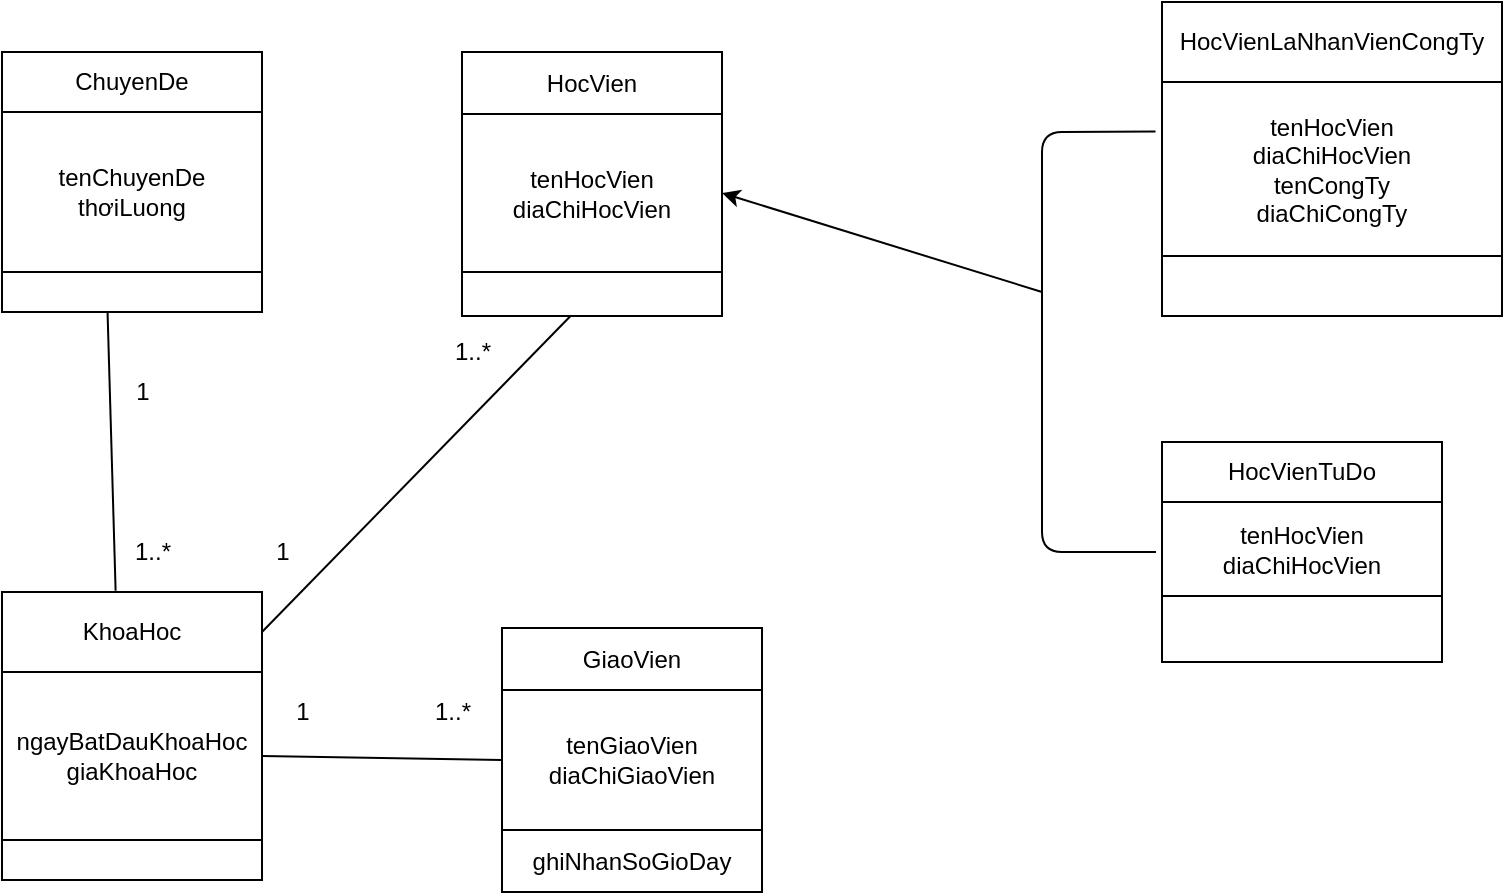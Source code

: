 <mxfile version="13.7.7" type="github">
  <diagram id="WvHL3-1CXgbxKrX7QCtm" name="Page-1">
    <mxGraphModel dx="1038" dy="580" grid="1" gridSize="10" guides="1" tooltips="1" connect="1" arrows="1" fold="1" page="1" pageScale="1" pageWidth="827" pageHeight="1169" math="0" shadow="0">
      <root>
        <mxCell id="0" />
        <mxCell id="1" parent="0" />
        <mxCell id="kr8Zruy4Q9gXAZpJByUb-36" value="" style="endArrow=none;html=1;exitX=0.437;exitY=-0.015;exitDx=0;exitDy=0;exitPerimeter=0;entryX=0.406;entryY=1.015;entryDx=0;entryDy=0;entryPerimeter=0;" parent="1" source="kr8Zruy4Q9gXAZpJByUb-30" target="kr8Zruy4Q9gXAZpJByUb-27" edge="1">
          <mxGeometry width="50" height="50" relative="1" as="geometry">
            <mxPoint x="390" y="310" as="sourcePoint" />
            <mxPoint x="440" y="260" as="targetPoint" />
          </mxGeometry>
        </mxCell>
        <mxCell id="kr8Zruy4Q9gXAZpJByUb-37" value="1" style="text;html=1;align=center;verticalAlign=middle;resizable=0;points=[];autosize=1;" parent="1" vertex="1">
          <mxGeometry x="90" y="200" width="20" height="20" as="geometry" />
        </mxCell>
        <mxCell id="kr8Zruy4Q9gXAZpJByUb-38" value="1..*" style="text;html=1;align=center;verticalAlign=middle;resizable=0;points=[];autosize=1;" parent="1" vertex="1">
          <mxGeometry x="90" y="280" width="30" height="20" as="geometry" />
        </mxCell>
        <mxCell id="kr8Zruy4Q9gXAZpJByUb-29" value="" style="shape=table;html=1;whiteSpace=wrap;startSize=0;container=1;collapsible=0;childLayout=tableLayout;" parent="1" vertex="1">
          <mxGeometry x="30" y="310" width="130" height="144" as="geometry" />
        </mxCell>
        <mxCell id="kr8Zruy4Q9gXAZpJByUb-30" value="" style="shape=partialRectangle;html=1;whiteSpace=wrap;collapsible=0;dropTarget=0;pointerEvents=0;fillColor=none;top=0;left=0;bottom=0;right=0;points=[[0,0.5],[1,0.5]];portConstraint=eastwest;" parent="kr8Zruy4Q9gXAZpJByUb-29" vertex="1">
          <mxGeometry width="130" height="40" as="geometry" />
        </mxCell>
        <mxCell id="kr8Zruy4Q9gXAZpJByUb-31" value="KhoaHoc" style="shape=partialRectangle;html=1;whiteSpace=wrap;connectable=0;overflow=hidden;fillColor=none;top=0;left=0;bottom=0;right=0;" parent="kr8Zruy4Q9gXAZpJByUb-30" vertex="1">
          <mxGeometry width="130" height="40" as="geometry" />
        </mxCell>
        <mxCell id="kr8Zruy4Q9gXAZpJByUb-32" value="" style="shape=partialRectangle;html=1;whiteSpace=wrap;collapsible=0;dropTarget=0;pointerEvents=0;fillColor=none;top=0;left=0;bottom=0;right=0;points=[[0,0.5],[1,0.5]];portConstraint=eastwest;" parent="kr8Zruy4Q9gXAZpJByUb-29" vertex="1">
          <mxGeometry y="40" width="130" height="84" as="geometry" />
        </mxCell>
        <mxCell id="kr8Zruy4Q9gXAZpJByUb-33" value="ngayBatDauKhoaHoc&lt;br&gt;giaKhoaHoc" style="shape=partialRectangle;html=1;whiteSpace=wrap;connectable=0;overflow=hidden;fillColor=none;top=0;left=0;bottom=0;right=0;" parent="kr8Zruy4Q9gXAZpJByUb-32" vertex="1">
          <mxGeometry width="130" height="84" as="geometry" />
        </mxCell>
        <mxCell id="kr8Zruy4Q9gXAZpJByUb-34" value="" style="shape=partialRectangle;html=1;whiteSpace=wrap;collapsible=0;dropTarget=0;pointerEvents=0;fillColor=none;top=0;left=0;bottom=0;right=0;points=[[0,0.5],[1,0.5]];portConstraint=eastwest;" parent="kr8Zruy4Q9gXAZpJByUb-29" vertex="1">
          <mxGeometry y="124" width="130" height="20" as="geometry" />
        </mxCell>
        <mxCell id="kr8Zruy4Q9gXAZpJByUb-35" value="" style="shape=partialRectangle;html=1;whiteSpace=wrap;connectable=0;overflow=hidden;fillColor=none;top=0;left=0;bottom=0;right=0;" parent="kr8Zruy4Q9gXAZpJByUb-34" vertex="1">
          <mxGeometry width="130" height="20" as="geometry" />
        </mxCell>
        <mxCell id="kr8Zruy4Q9gXAZpJByUb-22" value="" style="shape=table;html=1;whiteSpace=wrap;startSize=0;container=1;collapsible=0;childLayout=tableLayout;" parent="1" vertex="1">
          <mxGeometry x="30" y="40" width="130" height="130" as="geometry" />
        </mxCell>
        <mxCell id="kr8Zruy4Q9gXAZpJByUb-23" value="" style="shape=partialRectangle;html=1;whiteSpace=wrap;collapsible=0;dropTarget=0;pointerEvents=0;fillColor=none;top=0;left=0;bottom=0;right=0;points=[[0,0.5],[1,0.5]];portConstraint=eastwest;" parent="kr8Zruy4Q9gXAZpJByUb-22" vertex="1">
          <mxGeometry width="130" height="30" as="geometry" />
        </mxCell>
        <mxCell id="kr8Zruy4Q9gXAZpJByUb-24" value="ChuyenDe" style="shape=partialRectangle;html=1;whiteSpace=wrap;connectable=0;overflow=hidden;fillColor=none;top=0;left=0;bottom=0;right=0;" parent="kr8Zruy4Q9gXAZpJByUb-23" vertex="1">
          <mxGeometry width="130" height="30" as="geometry" />
        </mxCell>
        <mxCell id="kr8Zruy4Q9gXAZpJByUb-25" value="" style="shape=partialRectangle;html=1;whiteSpace=wrap;collapsible=0;dropTarget=0;pointerEvents=0;fillColor=none;top=0;left=0;bottom=0;right=0;points=[[0,0.5],[1,0.5]];portConstraint=eastwest;" parent="kr8Zruy4Q9gXAZpJByUb-22" vertex="1">
          <mxGeometry y="30" width="130" height="80" as="geometry" />
        </mxCell>
        <mxCell id="kr8Zruy4Q9gXAZpJByUb-26" value="tenChuyenDe&lt;br&gt;thơiLuong" style="shape=partialRectangle;html=1;whiteSpace=wrap;connectable=0;overflow=hidden;fillColor=none;top=0;left=0;bottom=0;right=0;" parent="kr8Zruy4Q9gXAZpJByUb-25" vertex="1">
          <mxGeometry width="130" height="80" as="geometry" />
        </mxCell>
        <mxCell id="kr8Zruy4Q9gXAZpJByUb-27" value="" style="shape=partialRectangle;html=1;whiteSpace=wrap;collapsible=0;dropTarget=0;pointerEvents=0;fillColor=none;top=0;left=0;bottom=0;right=0;points=[[0,0.5],[1,0.5]];portConstraint=eastwest;" parent="kr8Zruy4Q9gXAZpJByUb-22" vertex="1">
          <mxGeometry y="110" width="130" height="20" as="geometry" />
        </mxCell>
        <mxCell id="kr8Zruy4Q9gXAZpJByUb-28" value="" style="shape=partialRectangle;html=1;whiteSpace=wrap;connectable=0;overflow=hidden;fillColor=none;top=0;left=0;bottom=0;right=0;" parent="kr8Zruy4Q9gXAZpJByUb-27" vertex="1">
          <mxGeometry width="130" height="20" as="geometry" />
        </mxCell>
        <mxCell id="kr8Zruy4Q9gXAZpJByUb-46" value="" style="shape=table;html=1;whiteSpace=wrap;startSize=0;container=1;collapsible=0;childLayout=tableLayout;" parent="1" vertex="1">
          <mxGeometry x="280" y="328" width="130" height="132" as="geometry" />
        </mxCell>
        <mxCell id="kr8Zruy4Q9gXAZpJByUb-47" value="" style="shape=partialRectangle;html=1;whiteSpace=wrap;collapsible=0;dropTarget=0;pointerEvents=0;fillColor=none;top=0;left=0;bottom=0;right=0;points=[[0,0.5],[1,0.5]];portConstraint=eastwest;" parent="kr8Zruy4Q9gXAZpJByUb-46" vertex="1">
          <mxGeometry width="130" height="31" as="geometry" />
        </mxCell>
        <mxCell id="kr8Zruy4Q9gXAZpJByUb-48" value="GiaoVien" style="shape=partialRectangle;html=1;whiteSpace=wrap;connectable=0;overflow=hidden;fillColor=none;top=0;left=0;bottom=0;right=0;" parent="kr8Zruy4Q9gXAZpJByUb-47" vertex="1">
          <mxGeometry width="130" height="31" as="geometry" />
        </mxCell>
        <mxCell id="kr8Zruy4Q9gXAZpJByUb-49" value="" style="shape=partialRectangle;html=1;whiteSpace=wrap;collapsible=0;dropTarget=0;pointerEvents=0;fillColor=none;top=0;left=0;bottom=0;right=0;points=[[0,0.5],[1,0.5]];portConstraint=eastwest;" parent="kr8Zruy4Q9gXAZpJByUb-46" vertex="1">
          <mxGeometry y="31" width="130" height="70" as="geometry" />
        </mxCell>
        <mxCell id="kr8Zruy4Q9gXAZpJByUb-50" value="tenGiaoVien&lt;br&gt;diaChiGiaoVien" style="shape=partialRectangle;html=1;whiteSpace=wrap;connectable=0;overflow=hidden;fillColor=none;top=0;left=0;bottom=0;right=0;" parent="kr8Zruy4Q9gXAZpJByUb-49" vertex="1">
          <mxGeometry width="130" height="70" as="geometry" />
        </mxCell>
        <mxCell id="kr8Zruy4Q9gXAZpJByUb-51" value="" style="shape=partialRectangle;html=1;whiteSpace=wrap;collapsible=0;dropTarget=0;pointerEvents=0;fillColor=none;top=0;left=0;bottom=0;right=0;points=[[0,0.5],[1,0.5]];portConstraint=eastwest;" parent="kr8Zruy4Q9gXAZpJByUb-46" vertex="1">
          <mxGeometry y="101" width="130" height="31" as="geometry" />
        </mxCell>
        <mxCell id="kr8Zruy4Q9gXAZpJByUb-52" value="ghiNhanSoGioDay" style="shape=partialRectangle;html=1;whiteSpace=wrap;connectable=0;overflow=hidden;fillColor=none;top=0;left=0;bottom=0;right=0;" parent="kr8Zruy4Q9gXAZpJByUb-51" vertex="1">
          <mxGeometry width="130" height="31" as="geometry" />
        </mxCell>
        <mxCell id="kr8Zruy4Q9gXAZpJByUb-39" value="" style="shape=table;html=1;whiteSpace=wrap;startSize=0;container=1;collapsible=0;childLayout=tableLayout;" parent="1" vertex="1">
          <mxGeometry x="260" y="40" width="130" height="132" as="geometry" />
        </mxCell>
        <mxCell id="kr8Zruy4Q9gXAZpJByUb-40" value="" style="shape=partialRectangle;html=1;whiteSpace=wrap;collapsible=0;dropTarget=0;pointerEvents=0;fillColor=none;top=0;left=0;bottom=0;right=0;points=[[0,0.5],[1,0.5]];portConstraint=eastwest;" parent="kr8Zruy4Q9gXAZpJByUb-39" vertex="1">
          <mxGeometry width="130" height="31" as="geometry" />
        </mxCell>
        <mxCell id="kr8Zruy4Q9gXAZpJByUb-41" value="HocVien" style="shape=partialRectangle;html=1;whiteSpace=wrap;connectable=0;overflow=hidden;fillColor=none;top=0;left=0;bottom=0;right=0;" parent="kr8Zruy4Q9gXAZpJByUb-40" vertex="1">
          <mxGeometry width="130" height="31" as="geometry" />
        </mxCell>
        <mxCell id="kr8Zruy4Q9gXAZpJByUb-42" value="" style="shape=partialRectangle;html=1;whiteSpace=wrap;collapsible=0;dropTarget=0;pointerEvents=0;fillColor=none;top=0;left=0;bottom=0;right=0;points=[[0,0.5],[1,0.5]];portConstraint=eastwest;" parent="kr8Zruy4Q9gXAZpJByUb-39" vertex="1">
          <mxGeometry y="31" width="130" height="79" as="geometry" />
        </mxCell>
        <mxCell id="kr8Zruy4Q9gXAZpJByUb-43" value="tenHocVien&lt;br&gt;diaChiHocVien" style="shape=partialRectangle;html=1;whiteSpace=wrap;connectable=0;overflow=hidden;fillColor=none;top=0;left=0;bottom=0;right=0;" parent="kr8Zruy4Q9gXAZpJByUb-42" vertex="1">
          <mxGeometry width="130" height="79" as="geometry" />
        </mxCell>
        <mxCell id="kr8Zruy4Q9gXAZpJByUb-44" value="" style="shape=partialRectangle;html=1;whiteSpace=wrap;collapsible=0;dropTarget=0;pointerEvents=0;fillColor=none;top=0;left=0;bottom=0;right=0;points=[[0,0.5],[1,0.5]];portConstraint=eastwest;" parent="kr8Zruy4Q9gXAZpJByUb-39" vertex="1">
          <mxGeometry y="110" width="130" height="22" as="geometry" />
        </mxCell>
        <mxCell id="kr8Zruy4Q9gXAZpJByUb-45" value="" style="shape=partialRectangle;html=1;whiteSpace=wrap;connectable=0;overflow=hidden;fillColor=none;top=0;left=0;bottom=0;right=0;" parent="kr8Zruy4Q9gXAZpJByUb-44" vertex="1">
          <mxGeometry width="130" height="22" as="geometry" />
        </mxCell>
        <mxCell id="kr8Zruy4Q9gXAZpJByUb-61" value="" style="shape=table;html=1;whiteSpace=wrap;startSize=0;container=1;collapsible=0;childLayout=tableLayout;" parent="1" vertex="1">
          <mxGeometry x="610" y="15" width="170" height="157" as="geometry" />
        </mxCell>
        <mxCell id="kr8Zruy4Q9gXAZpJByUb-62" value="" style="shape=partialRectangle;html=1;whiteSpace=wrap;collapsible=0;dropTarget=0;pointerEvents=0;fillColor=none;top=0;left=0;bottom=0;right=0;points=[[0,0.5],[1,0.5]];portConstraint=eastwest;" parent="kr8Zruy4Q9gXAZpJByUb-61" vertex="1">
          <mxGeometry width="170" height="40" as="geometry" />
        </mxCell>
        <mxCell id="kr8Zruy4Q9gXAZpJByUb-63" value="HocVienLaNhanVienCongTy" style="shape=partialRectangle;html=1;whiteSpace=wrap;connectable=0;overflow=hidden;fillColor=none;top=0;left=0;bottom=0;right=0;" parent="kr8Zruy4Q9gXAZpJByUb-62" vertex="1">
          <mxGeometry width="170" height="40" as="geometry" />
        </mxCell>
        <mxCell id="kr8Zruy4Q9gXAZpJByUb-64" value="" style="shape=partialRectangle;html=1;whiteSpace=wrap;collapsible=0;dropTarget=0;pointerEvents=0;fillColor=none;top=0;left=0;bottom=0;right=0;points=[[0,0.5],[1,0.5]];portConstraint=eastwest;" parent="kr8Zruy4Q9gXAZpJByUb-61" vertex="1">
          <mxGeometry y="40" width="170" height="87" as="geometry" />
        </mxCell>
        <mxCell id="kr8Zruy4Q9gXAZpJByUb-65" value="tenHocVien&lt;br&gt;diaChiHocVien&lt;br&gt;tenCongTy&lt;br&gt;diaChiCongTy" style="shape=partialRectangle;html=1;whiteSpace=wrap;connectable=0;overflow=hidden;fillColor=none;top=0;left=0;bottom=0;right=0;" parent="kr8Zruy4Q9gXAZpJByUb-64" vertex="1">
          <mxGeometry width="170" height="87" as="geometry" />
        </mxCell>
        <mxCell id="kr8Zruy4Q9gXAZpJByUb-66" value="" style="shape=partialRectangle;html=1;whiteSpace=wrap;collapsible=0;dropTarget=0;pointerEvents=0;fillColor=none;top=0;left=0;bottom=0;right=0;points=[[0,0.5],[1,0.5]];portConstraint=eastwest;" parent="kr8Zruy4Q9gXAZpJByUb-61" vertex="1">
          <mxGeometry y="127" width="170" height="30" as="geometry" />
        </mxCell>
        <mxCell id="kr8Zruy4Q9gXAZpJByUb-67" value="" style="shape=partialRectangle;html=1;whiteSpace=wrap;connectable=0;overflow=hidden;fillColor=none;top=0;left=0;bottom=0;right=0;" parent="kr8Zruy4Q9gXAZpJByUb-66" vertex="1">
          <mxGeometry width="170" height="30" as="geometry" />
        </mxCell>
        <mxCell id="kr8Zruy4Q9gXAZpJByUb-54" value="" style="shape=table;html=1;whiteSpace=wrap;startSize=0;container=1;collapsible=0;childLayout=tableLayout;" parent="1" vertex="1">
          <mxGeometry x="610" y="235" width="140" height="110" as="geometry" />
        </mxCell>
        <mxCell id="kr8Zruy4Q9gXAZpJByUb-55" value="" style="shape=partialRectangle;html=1;whiteSpace=wrap;collapsible=0;dropTarget=0;pointerEvents=0;fillColor=none;top=0;left=0;bottom=0;right=0;points=[[0,0.5],[1,0.5]];portConstraint=eastwest;" parent="kr8Zruy4Q9gXAZpJByUb-54" vertex="1">
          <mxGeometry width="140" height="30" as="geometry" />
        </mxCell>
        <mxCell id="kr8Zruy4Q9gXAZpJByUb-56" value="HocVienTuDo" style="shape=partialRectangle;html=1;whiteSpace=wrap;connectable=0;overflow=hidden;fillColor=none;top=0;left=0;bottom=0;right=0;" parent="kr8Zruy4Q9gXAZpJByUb-55" vertex="1">
          <mxGeometry width="140" height="30" as="geometry" />
        </mxCell>
        <mxCell id="kr8Zruy4Q9gXAZpJByUb-57" value="" style="shape=partialRectangle;html=1;whiteSpace=wrap;collapsible=0;dropTarget=0;pointerEvents=0;fillColor=none;top=0;left=0;bottom=0;right=0;points=[[0,0.5],[1,0.5]];portConstraint=eastwest;" parent="kr8Zruy4Q9gXAZpJByUb-54" vertex="1">
          <mxGeometry y="30" width="140" height="47" as="geometry" />
        </mxCell>
        <mxCell id="kr8Zruy4Q9gXAZpJByUb-58" value="tenHocVien&lt;br&gt;diaChiHocVien" style="shape=partialRectangle;html=1;whiteSpace=wrap;connectable=0;overflow=hidden;fillColor=none;top=0;left=0;bottom=0;right=0;" parent="kr8Zruy4Q9gXAZpJByUb-57" vertex="1">
          <mxGeometry width="140" height="47" as="geometry" />
        </mxCell>
        <mxCell id="kr8Zruy4Q9gXAZpJByUb-59" value="" style="shape=partialRectangle;html=1;whiteSpace=wrap;collapsible=0;dropTarget=0;pointerEvents=0;fillColor=none;top=0;left=0;bottom=0;right=0;points=[[0,0.5],[1,0.5]];portConstraint=eastwest;" parent="kr8Zruy4Q9gXAZpJByUb-54" vertex="1">
          <mxGeometry y="77" width="140" height="33" as="geometry" />
        </mxCell>
        <mxCell id="kr8Zruy4Q9gXAZpJByUb-60" value="" style="shape=partialRectangle;html=1;whiteSpace=wrap;connectable=0;overflow=hidden;fillColor=none;top=0;left=0;bottom=0;right=0;" parent="kr8Zruy4Q9gXAZpJByUb-59" vertex="1">
          <mxGeometry width="140" height="33" as="geometry" />
        </mxCell>
        <mxCell id="kr8Zruy4Q9gXAZpJByUb-68" value="" style="endArrow=none;html=1;entryX=0;entryY=0.5;entryDx=0;entryDy=0;exitX=1;exitY=0.5;exitDx=0;exitDy=0;" parent="1" source="kr8Zruy4Q9gXAZpJByUb-32" target="kr8Zruy4Q9gXAZpJByUb-49" edge="1">
          <mxGeometry width="50" height="50" relative="1" as="geometry">
            <mxPoint x="200" y="440" as="sourcePoint" />
            <mxPoint x="250" y="390" as="targetPoint" />
          </mxGeometry>
        </mxCell>
        <mxCell id="kr8Zruy4Q9gXAZpJByUb-69" value="1" style="text;html=1;align=center;verticalAlign=middle;resizable=0;points=[];autosize=1;" parent="1" vertex="1">
          <mxGeometry x="170" y="360" width="20" height="20" as="geometry" />
        </mxCell>
        <mxCell id="kr8Zruy4Q9gXAZpJByUb-70" value="1..*" style="text;html=1;align=center;verticalAlign=middle;resizable=0;points=[];autosize=1;" parent="1" vertex="1">
          <mxGeometry x="240" y="360" width="30" height="20" as="geometry" />
        </mxCell>
        <mxCell id="kr8Zruy4Q9gXAZpJByUb-71" value="" style="endArrow=none;html=1;entryX=-0.019;entryY=0.285;entryDx=0;entryDy=0;entryPerimeter=0;" parent="1" target="kr8Zruy4Q9gXAZpJByUb-64" edge="1">
          <mxGeometry width="50" height="50" relative="1" as="geometry">
            <mxPoint x="607" y="290" as="sourcePoint" />
            <mxPoint x="590" y="70" as="targetPoint" />
            <Array as="points">
              <mxPoint x="550" y="290" />
              <mxPoint x="550" y="80" />
            </Array>
          </mxGeometry>
        </mxCell>
        <mxCell id="kr8Zruy4Q9gXAZpJByUb-72" value="" style="endArrow=classic;html=1;entryX=1;entryY=0.5;entryDx=0;entryDy=0;" parent="1" target="kr8Zruy4Q9gXAZpJByUb-42" edge="1">
          <mxGeometry width="50" height="50" relative="1" as="geometry">
            <mxPoint x="550" y="160" as="sourcePoint" />
            <mxPoint x="440" y="220" as="targetPoint" />
          </mxGeometry>
        </mxCell>
        <mxCell id="kr8Zruy4Q9gXAZpJByUb-73" value="" style="endArrow=none;html=1;exitX=1;exitY=0.5;exitDx=0;exitDy=0;" parent="1" source="kr8Zruy4Q9gXAZpJByUb-30" target="kr8Zruy4Q9gXAZpJByUb-44" edge="1">
          <mxGeometry width="50" height="50" relative="1" as="geometry">
            <mxPoint x="390" y="270" as="sourcePoint" />
            <mxPoint x="440" y="220" as="targetPoint" />
          </mxGeometry>
        </mxCell>
        <mxCell id="kr8Zruy4Q9gXAZpJByUb-74" value="1" style="text;html=1;align=center;verticalAlign=middle;resizable=0;points=[];autosize=1;" parent="1" vertex="1">
          <mxGeometry x="160" y="280" width="20" height="20" as="geometry" />
        </mxCell>
        <mxCell id="kr8Zruy4Q9gXAZpJByUb-75" value="1..*" style="text;html=1;align=center;verticalAlign=middle;resizable=0;points=[];autosize=1;" parent="1" vertex="1">
          <mxGeometry x="250" y="180" width="30" height="20" as="geometry" />
        </mxCell>
      </root>
    </mxGraphModel>
  </diagram>
</mxfile>
